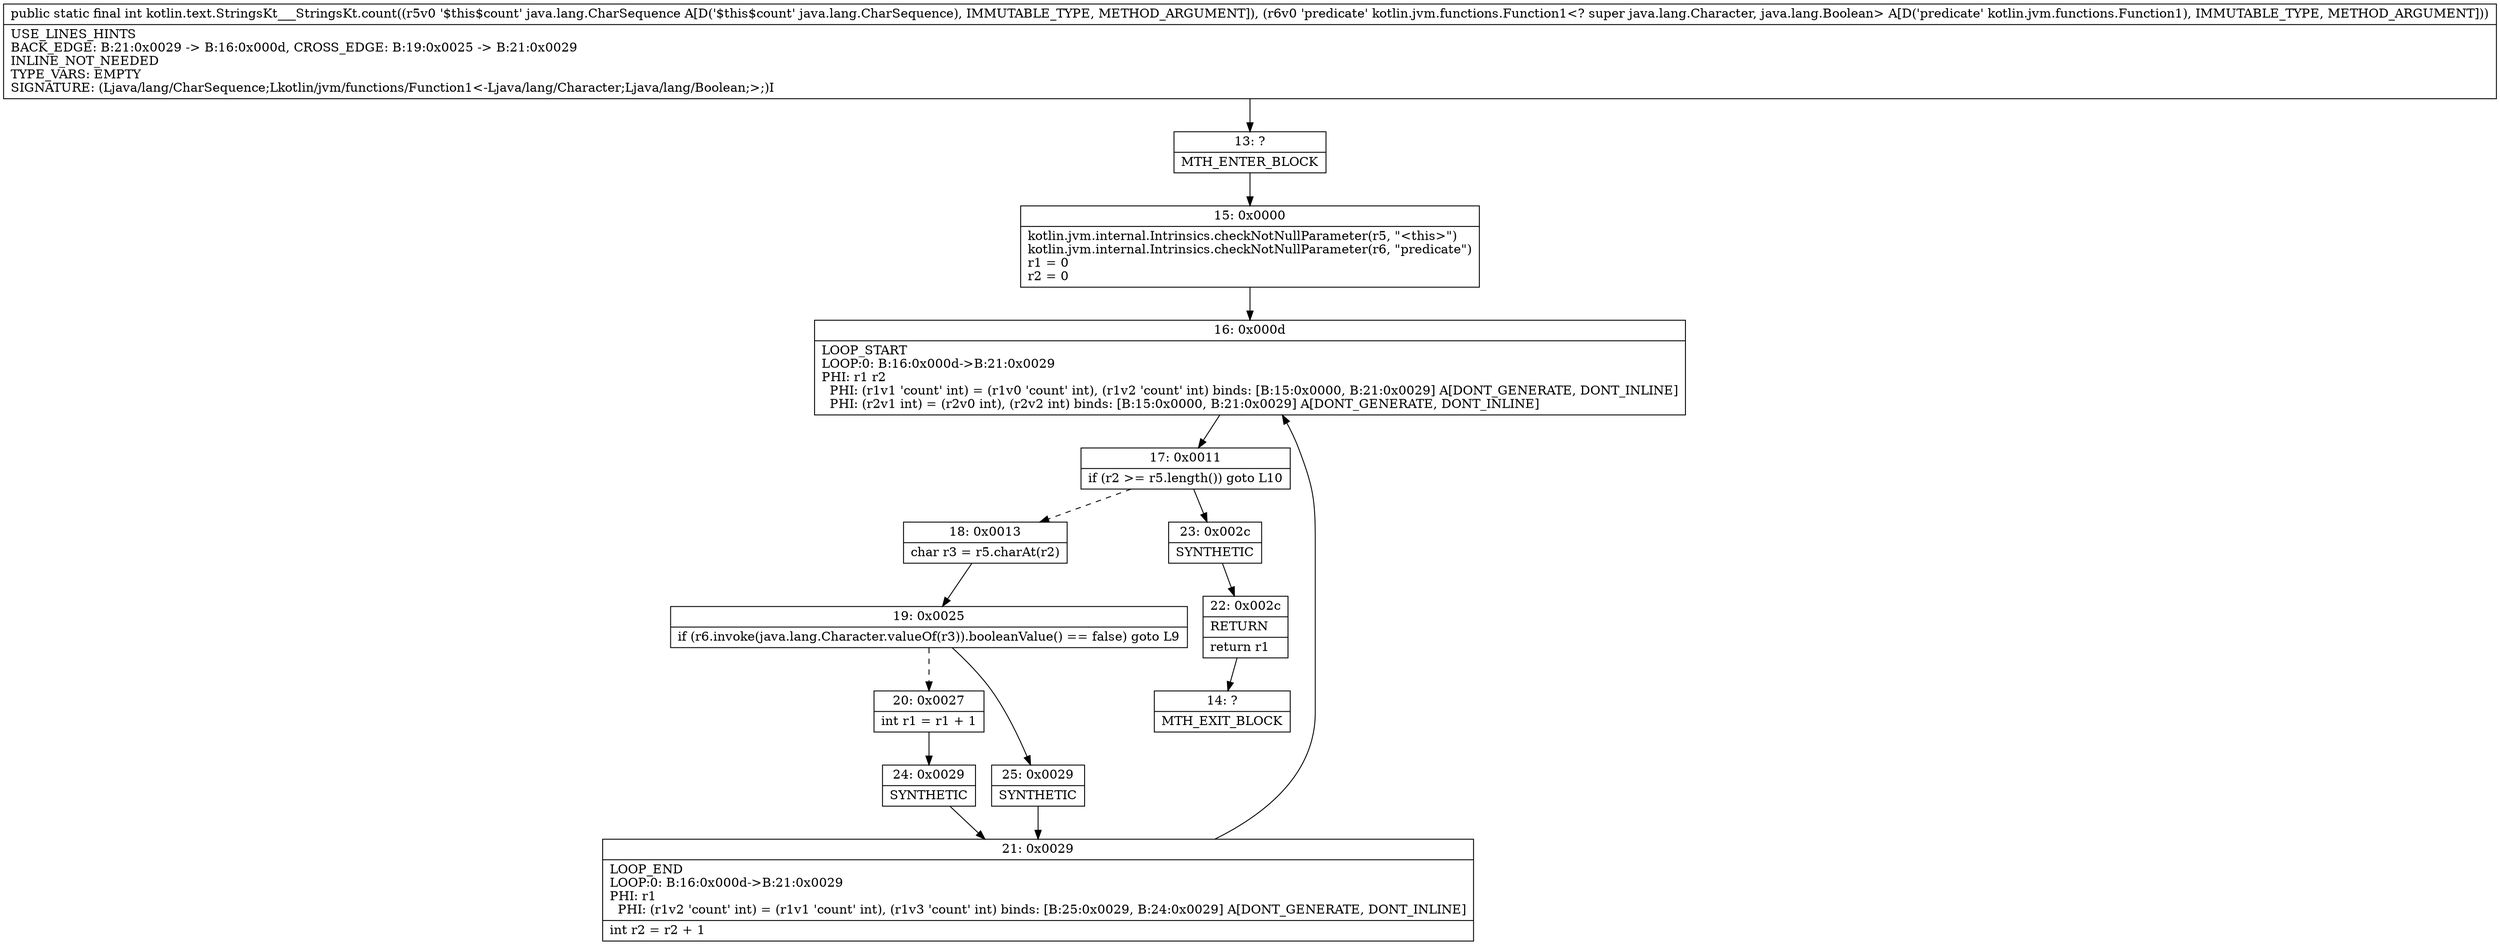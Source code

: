 digraph "CFG forkotlin.text.StringsKt___StringsKt.count(Ljava\/lang\/CharSequence;Lkotlin\/jvm\/functions\/Function1;)I" {
Node_13 [shape=record,label="{13\:\ ?|MTH_ENTER_BLOCK\l}"];
Node_15 [shape=record,label="{15\:\ 0x0000|kotlin.jvm.internal.Intrinsics.checkNotNullParameter(r5, \"\<this\>\")\lkotlin.jvm.internal.Intrinsics.checkNotNullParameter(r6, \"predicate\")\lr1 = 0\lr2 = 0\l}"];
Node_16 [shape=record,label="{16\:\ 0x000d|LOOP_START\lLOOP:0: B:16:0x000d\-\>B:21:0x0029\lPHI: r1 r2 \l  PHI: (r1v1 'count' int) = (r1v0 'count' int), (r1v2 'count' int) binds: [B:15:0x0000, B:21:0x0029] A[DONT_GENERATE, DONT_INLINE]\l  PHI: (r2v1 int) = (r2v0 int), (r2v2 int) binds: [B:15:0x0000, B:21:0x0029] A[DONT_GENERATE, DONT_INLINE]\l}"];
Node_17 [shape=record,label="{17\:\ 0x0011|if (r2 \>= r5.length()) goto L10\l}"];
Node_18 [shape=record,label="{18\:\ 0x0013|char r3 = r5.charAt(r2)\l}"];
Node_19 [shape=record,label="{19\:\ 0x0025|if (r6.invoke(java.lang.Character.valueOf(r3)).booleanValue() == false) goto L9\l}"];
Node_20 [shape=record,label="{20\:\ 0x0027|int r1 = r1 + 1\l}"];
Node_24 [shape=record,label="{24\:\ 0x0029|SYNTHETIC\l}"];
Node_21 [shape=record,label="{21\:\ 0x0029|LOOP_END\lLOOP:0: B:16:0x000d\-\>B:21:0x0029\lPHI: r1 \l  PHI: (r1v2 'count' int) = (r1v1 'count' int), (r1v3 'count' int) binds: [B:25:0x0029, B:24:0x0029] A[DONT_GENERATE, DONT_INLINE]\l|int r2 = r2 + 1\l}"];
Node_25 [shape=record,label="{25\:\ 0x0029|SYNTHETIC\l}"];
Node_23 [shape=record,label="{23\:\ 0x002c|SYNTHETIC\l}"];
Node_22 [shape=record,label="{22\:\ 0x002c|RETURN\l|return r1\l}"];
Node_14 [shape=record,label="{14\:\ ?|MTH_EXIT_BLOCK\l}"];
MethodNode[shape=record,label="{public static final int kotlin.text.StringsKt___StringsKt.count((r5v0 '$this$count' java.lang.CharSequence A[D('$this$count' java.lang.CharSequence), IMMUTABLE_TYPE, METHOD_ARGUMENT]), (r6v0 'predicate' kotlin.jvm.functions.Function1\<? super java.lang.Character, java.lang.Boolean\> A[D('predicate' kotlin.jvm.functions.Function1), IMMUTABLE_TYPE, METHOD_ARGUMENT]))  | USE_LINES_HINTS\lBACK_EDGE: B:21:0x0029 \-\> B:16:0x000d, CROSS_EDGE: B:19:0x0025 \-\> B:21:0x0029\lINLINE_NOT_NEEDED\lTYPE_VARS: EMPTY\lSIGNATURE: (Ljava\/lang\/CharSequence;Lkotlin\/jvm\/functions\/Function1\<\-Ljava\/lang\/Character;Ljava\/lang\/Boolean;\>;)I\l}"];
MethodNode -> Node_13;Node_13 -> Node_15;
Node_15 -> Node_16;
Node_16 -> Node_17;
Node_17 -> Node_18[style=dashed];
Node_17 -> Node_23;
Node_18 -> Node_19;
Node_19 -> Node_20[style=dashed];
Node_19 -> Node_25;
Node_20 -> Node_24;
Node_24 -> Node_21;
Node_21 -> Node_16;
Node_25 -> Node_21;
Node_23 -> Node_22;
Node_22 -> Node_14;
}

